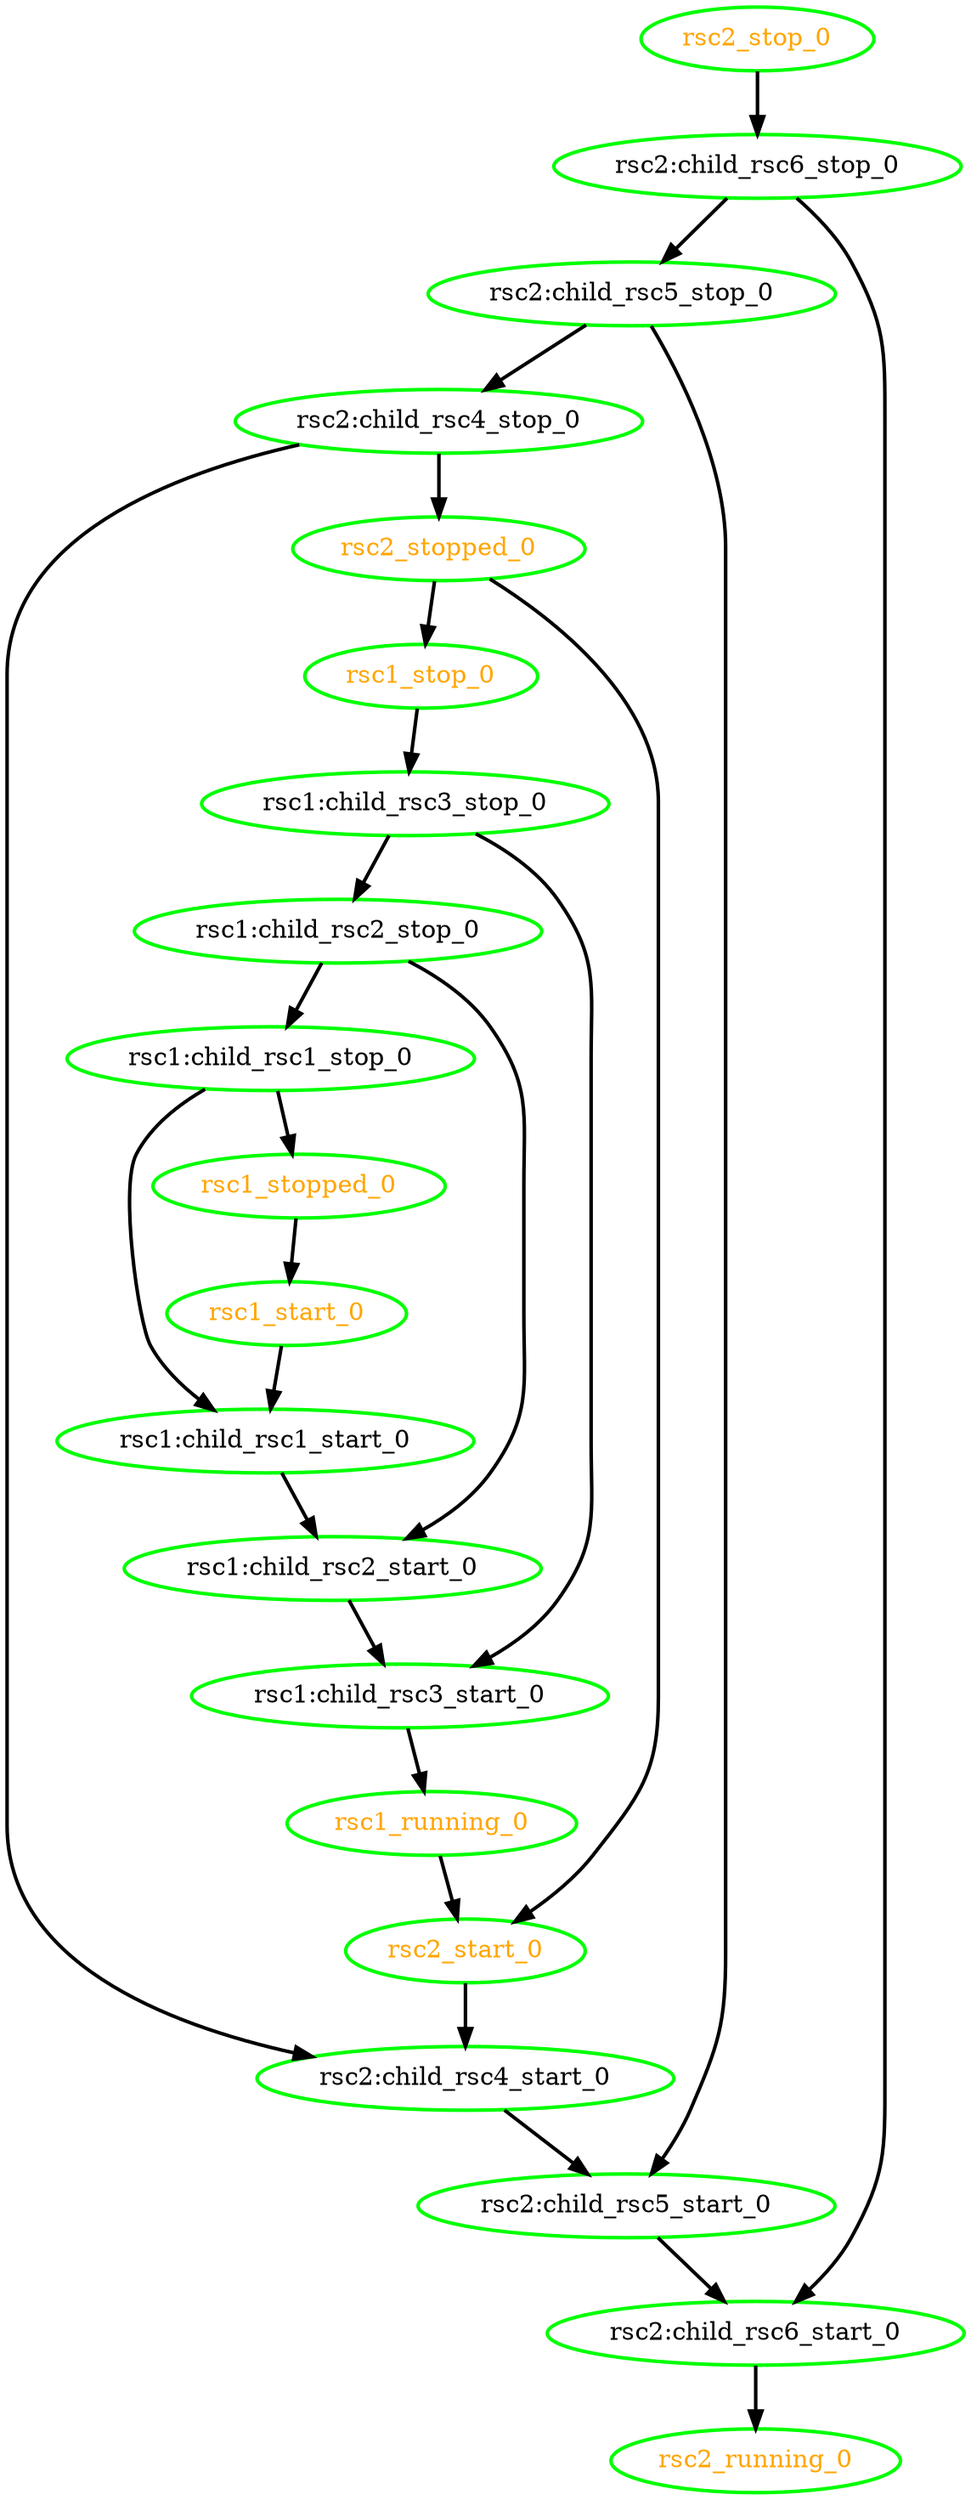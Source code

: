 digraph "g" {
	size = "30,30"
"rsc1:child_rsc1_stop_0" [ tooltip="node1" style=bold color="green" fontcolor="black" ]
"rsc1:child_rsc1_start_0" [ tooltip="node2" style=bold color="green" fontcolor="black" ]
"rsc1:child_rsc2_stop_0" [ tooltip="node1" style=bold color="green" fontcolor="black" ]
"rsc1:child_rsc2_start_0" [ tooltip="node2" style=bold color="green" fontcolor="black" ]
"rsc1:child_rsc3_stop_0" [ tooltip="node1" style=bold color="green" fontcolor="black" ]
"rsc1:child_rsc3_start_0" [ tooltip="node2" style=bold color="green" fontcolor="black" ]
"rsc1_start_0" [ tooltip="" style=bold color="green" fontcolor="orange" ]
"rsc1_running_0" [ tooltip="" style=bold color="green" fontcolor="orange" ]
"rsc1_stop_0" [ tooltip="" style=bold color="green" fontcolor="orange" ]
"rsc1_stopped_0" [ tooltip="" style=bold color="green" fontcolor="orange" ]
"rsc2:child_rsc4_stop_0" [ tooltip="node1" style=bold color="green" fontcolor="black" ]
"rsc2:child_rsc4_start_0" [ tooltip="node2" style=bold color="green" fontcolor="black" ]
"rsc2:child_rsc5_stop_0" [ tooltip="node1" style=bold color="green" fontcolor="black" ]
"rsc2:child_rsc5_start_0" [ tooltip="node2" style=bold color="green" fontcolor="black" ]
"rsc2:child_rsc6_stop_0" [ tooltip="node1" style=bold color="green" fontcolor="black" ]
"rsc2:child_rsc6_start_0" [ tooltip="node2" style=bold color="green" fontcolor="black" ]
"rsc2_start_0" [ tooltip="" style=bold color="green" fontcolor="orange" ]
"rsc2_running_0" [ tooltip="" style=bold color="green" fontcolor="orange" ]
"rsc2_stop_0" [ tooltip="" style=bold color="green" fontcolor="orange" ]
"rsc2_stopped_0" [ tooltip="" style=bold color="green" fontcolor="orange" ]
"rsc1:child_rsc2_stop_0" -> "rsc1:child_rsc1_stop_0" [ style = bold]
"rsc1:child_rsc1_stop_0" -> "rsc1:child_rsc1_start_0" [ style = bold]
"rsc1_start_0" -> "rsc1:child_rsc1_start_0" [ style = bold]
"rsc1:child_rsc3_stop_0" -> "rsc1:child_rsc2_stop_0" [ style = bold]
"rsc1:child_rsc1_start_0" -> "rsc1:child_rsc2_start_0" [ style = bold]
"rsc1:child_rsc2_stop_0" -> "rsc1:child_rsc2_start_0" [ style = bold]
"rsc1_stop_0" -> "rsc1:child_rsc3_stop_0" [ style = bold]
"rsc1:child_rsc2_start_0" -> "rsc1:child_rsc3_start_0" [ style = bold]
"rsc1:child_rsc3_stop_0" -> "rsc1:child_rsc3_start_0" [ style = bold]
"rsc1_stopped_0" -> "rsc1_start_0" [ style = bold]
"rsc1:child_rsc3_start_0" -> "rsc1_running_0" [ style = bold]
"rsc2_stopped_0" -> "rsc1_stop_0" [ style = bold]
"rsc1:child_rsc1_stop_0" -> "rsc1_stopped_0" [ style = bold]
"rsc2:child_rsc5_stop_0" -> "rsc2:child_rsc4_stop_0" [ style = bold]
"rsc2:child_rsc4_stop_0" -> "rsc2:child_rsc4_start_0" [ style = bold]
"rsc2_start_0" -> "rsc2:child_rsc4_start_0" [ style = bold]
"rsc2:child_rsc6_stop_0" -> "rsc2:child_rsc5_stop_0" [ style = bold]
"rsc2:child_rsc4_start_0" -> "rsc2:child_rsc5_start_0" [ style = bold]
"rsc2:child_rsc5_stop_0" -> "rsc2:child_rsc5_start_0" [ style = bold]
"rsc2_stop_0" -> "rsc2:child_rsc6_stop_0" [ style = bold]
"rsc2:child_rsc5_start_0" -> "rsc2:child_rsc6_start_0" [ style = bold]
"rsc2:child_rsc6_stop_0" -> "rsc2:child_rsc6_start_0" [ style = bold]
"rsc1_running_0" -> "rsc2_start_0" [ style = bold]
"rsc2_stopped_0" -> "rsc2_start_0" [ style = bold]
"rsc2:child_rsc6_start_0" -> "rsc2_running_0" [ style = bold]
"rsc2:child_rsc4_stop_0" -> "rsc2_stopped_0" [ style = bold]
}

